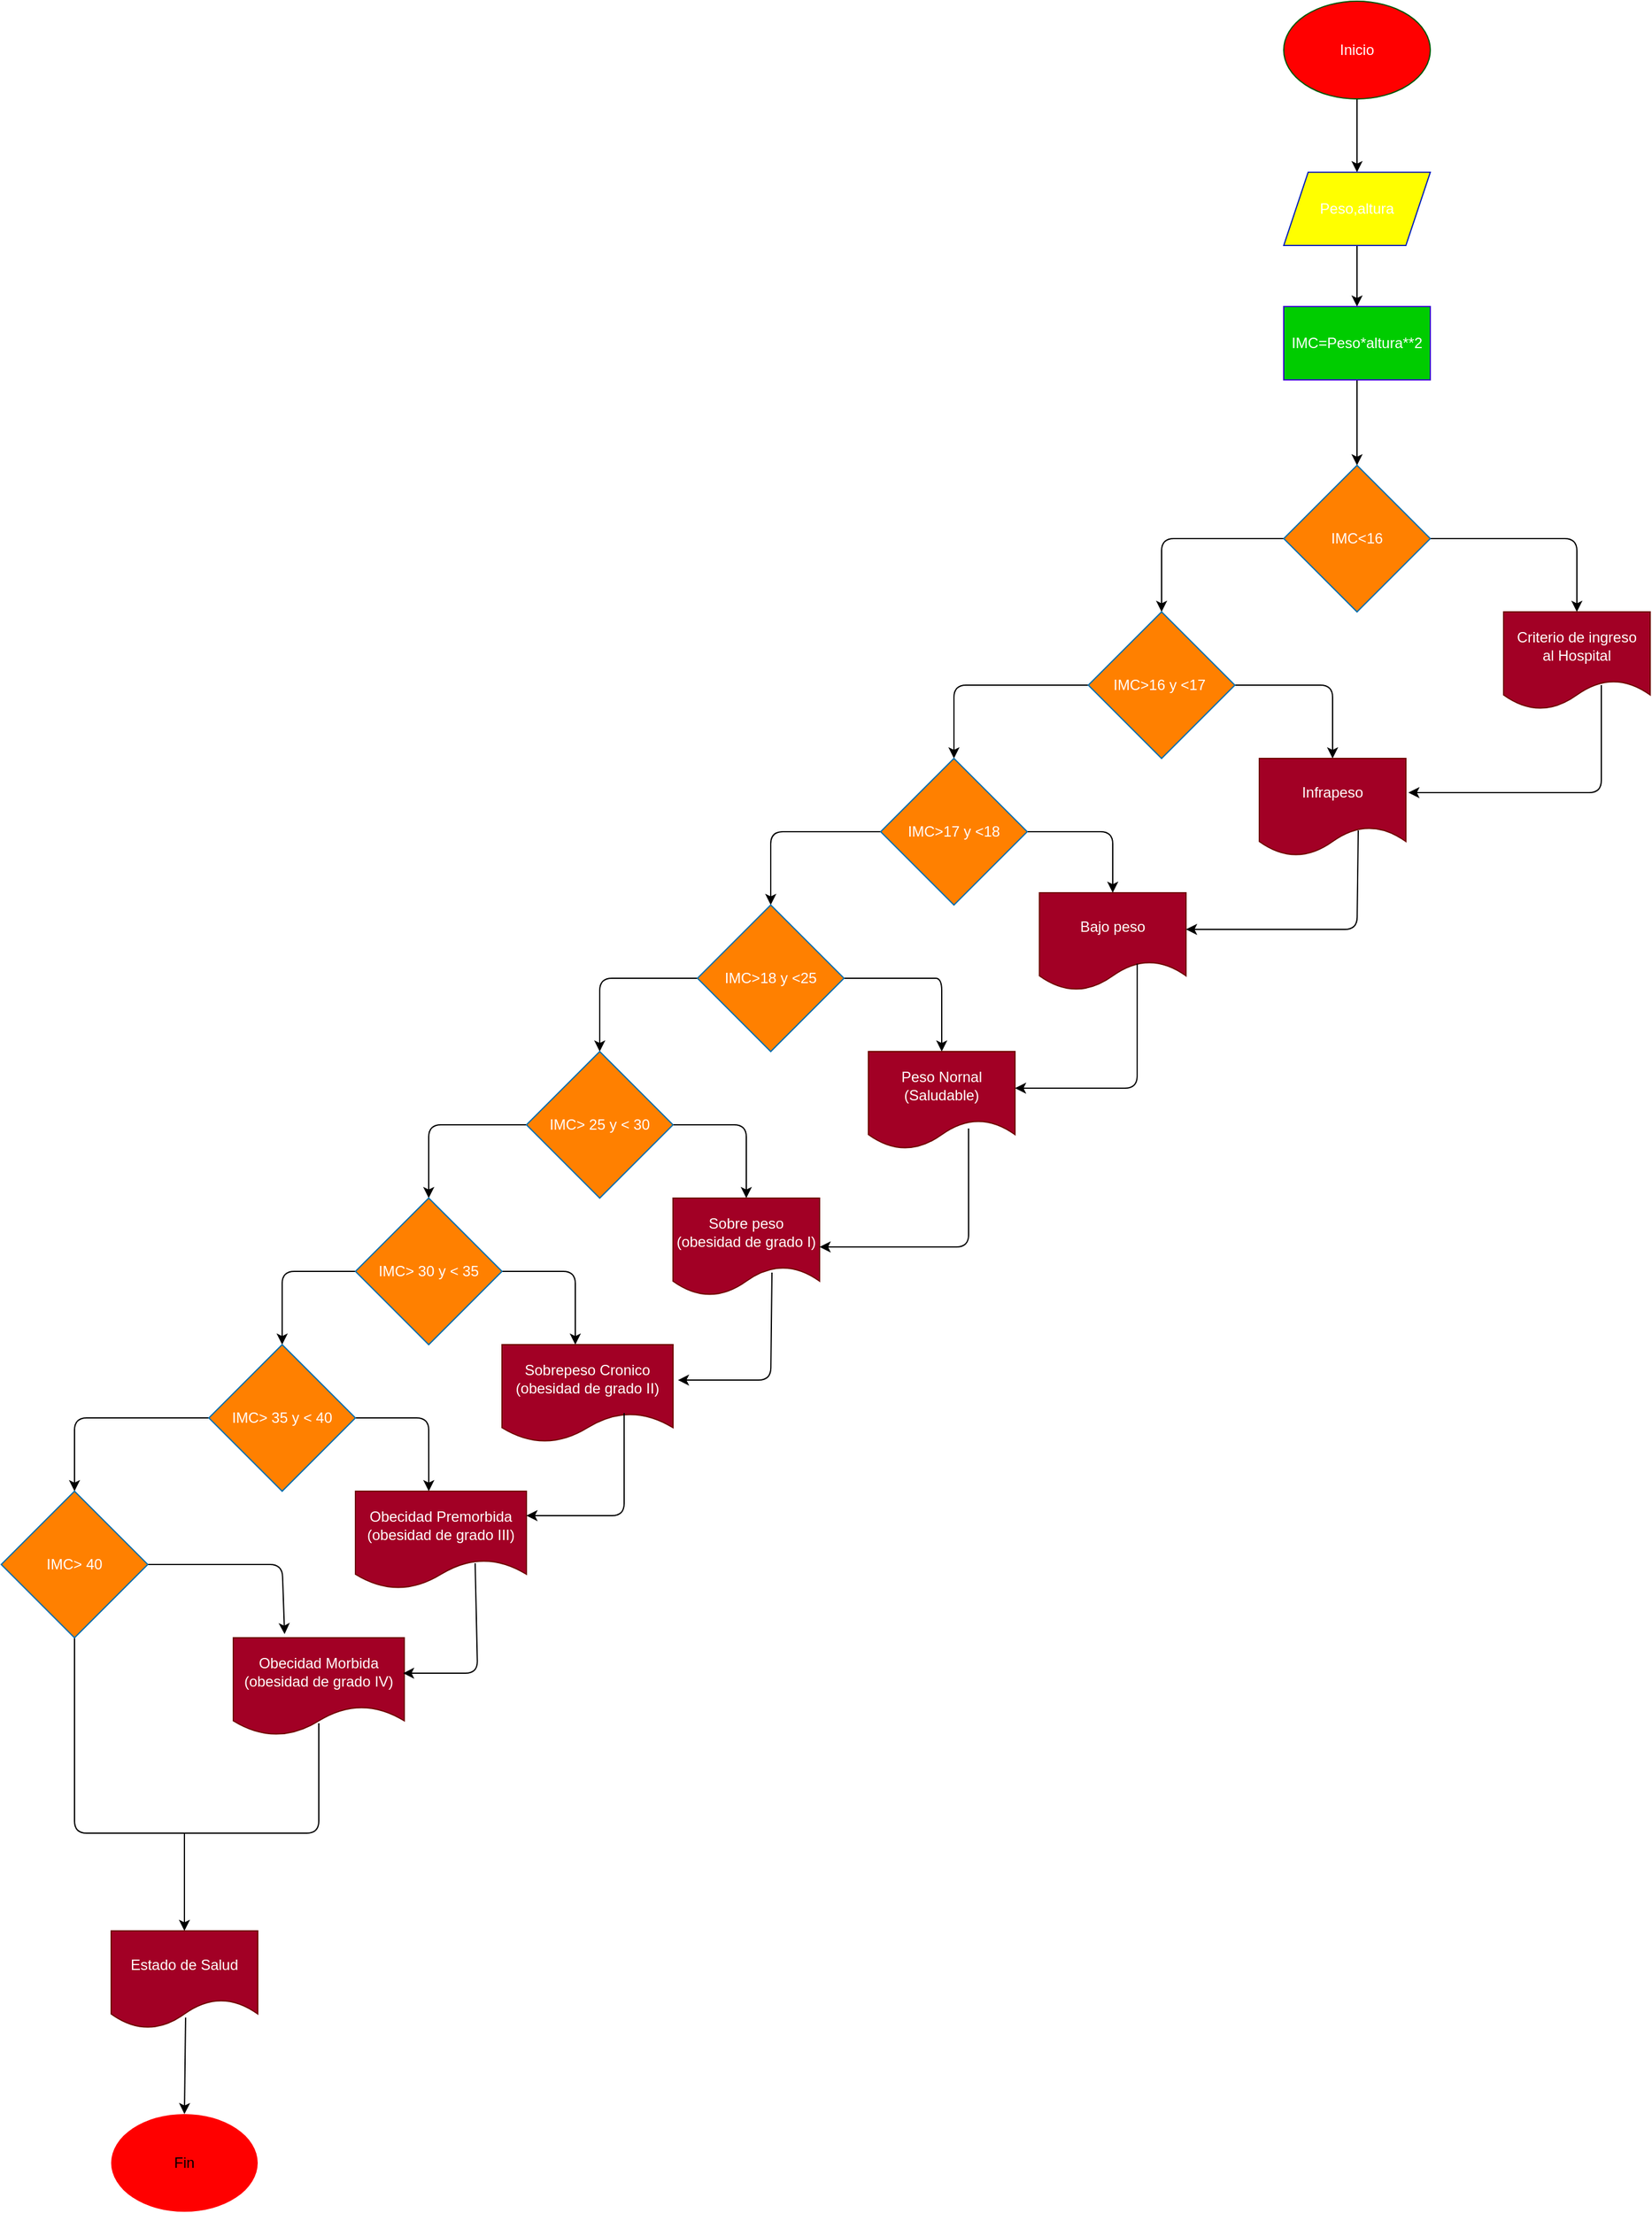 <mxfile>
    <diagram id="zgqwE2MXXdKPY1m1hXPM" name="Página-1">
        <mxGraphModel dx="1385" dy="369" grid="1" gridSize="10" guides="1" tooltips="1" connect="1" arrows="1" fold="1" page="1" pageScale="1" pageWidth="827" pageHeight="1169" math="0" shadow="0">
            <root>
                <mxCell id="0"/>
                <mxCell id="1" parent="0"/>
                <mxCell id="4" style="edgeStyle=none;html=1;exitX=0.5;exitY=1;exitDx=0;exitDy=0;" parent="1" source="2" target="3" edge="1">
                    <mxGeometry relative="1" as="geometry"/>
                </mxCell>
                <mxCell id="2" value="Inicio" style="ellipse;whiteSpace=wrap;html=1;fillColor=#FF0000;fontColor=#ffffff;strokeColor=#005700;" parent="1" vertex="1">
                    <mxGeometry x="260" y="100" width="120" height="80" as="geometry"/>
                </mxCell>
                <mxCell id="6" style="edgeStyle=none;html=1;exitX=0.5;exitY=1;exitDx=0;exitDy=0;entryX=0.5;entryY=0;entryDx=0;entryDy=0;" parent="1" source="3" target="5" edge="1">
                    <mxGeometry relative="1" as="geometry"/>
                </mxCell>
                <mxCell id="3" value="Peso,altura" style="shape=parallelogram;perimeter=parallelogramPerimeter;whiteSpace=wrap;html=1;fixedSize=1;fillColor=#FFFF00;fontColor=#ffffff;strokeColor=#001DBC;" parent="1" vertex="1">
                    <mxGeometry x="260" y="240" width="120" height="60" as="geometry"/>
                </mxCell>
                <mxCell id="7" style="edgeStyle=none;html=1;exitX=0.5;exitY=1;exitDx=0;exitDy=0;" parent="1" source="5" edge="1">
                    <mxGeometry relative="1" as="geometry">
                        <mxPoint x="320" y="480" as="targetPoint"/>
                    </mxGeometry>
                </mxCell>
                <mxCell id="5" value="IMC=Peso*altura**2" style="rounded=0;whiteSpace=wrap;html=1;fillColor=#00CC00;fontColor=#ffffff;strokeColor=#3700CC;" parent="1" vertex="1">
                    <mxGeometry x="260" y="350" width="120" height="60" as="geometry"/>
                </mxCell>
                <mxCell id="10" style="edgeStyle=none;html=1;exitX=1;exitY=0.5;exitDx=0;exitDy=0;entryX=0.5;entryY=0;entryDx=0;entryDy=0;" parent="1" source="8" target="9" edge="1">
                    <mxGeometry relative="1" as="geometry">
                        <Array as="points">
                            <mxPoint x="500" y="540"/>
                        </Array>
                    </mxGeometry>
                </mxCell>
                <mxCell id="11" style="edgeStyle=none;html=1;exitX=0;exitY=0.5;exitDx=0;exitDy=0;" parent="1" source="8" edge="1">
                    <mxGeometry relative="1" as="geometry">
                        <mxPoint x="160" y="600" as="targetPoint"/>
                        <Array as="points">
                            <mxPoint x="160" y="540"/>
                        </Array>
                    </mxGeometry>
                </mxCell>
                <mxCell id="8" value="IMC&amp;lt;16" style="rhombus;whiteSpace=wrap;html=1;fillColor=#FF8000;fontColor=#ffffff;strokeColor=#006EAF;" parent="1" vertex="1">
                    <mxGeometry x="260" y="480" width="120" height="120" as="geometry"/>
                </mxCell>
                <mxCell id="9" value="Criterio de ingreso&lt;br&gt;al Hospital" style="shape=document;whiteSpace=wrap;html=1;boundedLbl=1;fillColor=#a20025;fontColor=#ffffff;strokeColor=#6F0000;" parent="1" vertex="1">
                    <mxGeometry x="440" y="600" width="120" height="80" as="geometry"/>
                </mxCell>
                <mxCell id="14" style="edgeStyle=none;html=1;exitX=1;exitY=0.5;exitDx=0;exitDy=0;" parent="1" source="13" edge="1">
                    <mxGeometry relative="1" as="geometry">
                        <mxPoint x="300" y="720" as="targetPoint"/>
                        <Array as="points">
                            <mxPoint x="300" y="660"/>
                        </Array>
                    </mxGeometry>
                </mxCell>
                <mxCell id="16" style="edgeStyle=none;html=1;exitX=0;exitY=0.5;exitDx=0;exitDy=0;entryX=0.5;entryY=0;entryDx=0;entryDy=0;" parent="1" source="13" target="17" edge="1">
                    <mxGeometry relative="1" as="geometry">
                        <mxPoint x="20" y="720" as="targetPoint"/>
                        <Array as="points">
                            <mxPoint x="-10" y="660"/>
                        </Array>
                    </mxGeometry>
                </mxCell>
                <mxCell id="13" value="IMC&amp;gt;16 y &amp;lt;17&amp;nbsp;" style="rhombus;whiteSpace=wrap;html=1;fillColor=#FF8000;fontColor=#ffffff;strokeColor=#006EAF;" parent="1" vertex="1">
                    <mxGeometry x="100" y="600" width="120" height="120" as="geometry"/>
                </mxCell>
                <mxCell id="15" value="Infrapeso" style="shape=document;whiteSpace=wrap;html=1;boundedLbl=1;fillColor=#a20025;fontColor=#ffffff;strokeColor=#6F0000;" parent="1" vertex="1">
                    <mxGeometry x="240" y="720" width="120" height="80" as="geometry"/>
                </mxCell>
                <mxCell id="19" style="edgeStyle=none;html=1;exitX=1;exitY=0.5;exitDx=0;exitDy=0;entryX=0.5;entryY=0;entryDx=0;entryDy=0;" parent="1" source="17" target="18" edge="1">
                    <mxGeometry relative="1" as="geometry">
                        <mxPoint x="130" y="810" as="targetPoint"/>
                        <Array as="points">
                            <mxPoint x="120" y="780"/>
                        </Array>
                    </mxGeometry>
                </mxCell>
                <mxCell id="20" style="edgeStyle=none;html=1;exitX=0;exitY=0.5;exitDx=0;exitDy=0;" parent="1" source="17" edge="1">
                    <mxGeometry relative="1" as="geometry">
                        <mxPoint x="-160" y="840" as="targetPoint"/>
                        <Array as="points">
                            <mxPoint x="-160" y="780"/>
                        </Array>
                    </mxGeometry>
                </mxCell>
                <mxCell id="17" value="IMC&amp;gt;17 y &amp;lt;18" style="rhombus;whiteSpace=wrap;html=1;fillColor=#FF8000;fontColor=#ffffff;strokeColor=#006EAF;" parent="1" vertex="1">
                    <mxGeometry x="-70" y="720" width="120" height="120" as="geometry"/>
                </mxCell>
                <mxCell id="18" value="Bajo peso" style="shape=document;whiteSpace=wrap;html=1;boundedLbl=1;fillColor=#a20025;fontColor=#ffffff;strokeColor=#6F0000;" parent="1" vertex="1">
                    <mxGeometry x="60" y="830" width="120" height="80" as="geometry"/>
                </mxCell>
                <mxCell id="22" style="edgeStyle=none;html=1;exitX=1;exitY=0.5;exitDx=0;exitDy=0;entryX=0.5;entryY=0;entryDx=0;entryDy=0;" parent="1" source="21" target="23" edge="1">
                    <mxGeometry relative="1" as="geometry">
                        <mxPoint x="-40" y="960" as="targetPoint"/>
                        <Array as="points">
                            <mxPoint x="-40" y="900"/>
                            <mxPoint x="-20" y="900"/>
                        </Array>
                    </mxGeometry>
                </mxCell>
                <mxCell id="24" style="edgeStyle=none;html=1;exitX=0;exitY=0.5;exitDx=0;exitDy=0;" parent="1" source="21" edge="1">
                    <mxGeometry relative="1" as="geometry">
                        <mxPoint x="-300" y="960" as="targetPoint"/>
                        <Array as="points">
                            <mxPoint x="-300" y="900"/>
                        </Array>
                    </mxGeometry>
                </mxCell>
                <mxCell id="21" value="IMC&amp;gt;18 y &amp;lt;25" style="rhombus;whiteSpace=wrap;html=1;fillColor=#FF8000;fontColor=#ffffff;strokeColor=#006EAF;" parent="1" vertex="1">
                    <mxGeometry x="-220" y="840" width="120" height="120" as="geometry"/>
                </mxCell>
                <mxCell id="23" value="Peso Nornal&lt;br&gt;(Saludable)" style="shape=document;whiteSpace=wrap;html=1;boundedLbl=1;fillColor=#a20025;fontColor=#ffffff;strokeColor=#6F0000;" parent="1" vertex="1">
                    <mxGeometry x="-80" y="960" width="120" height="80" as="geometry"/>
                </mxCell>
                <mxCell id="26" style="edgeStyle=none;html=1;exitX=1;exitY=0.5;exitDx=0;exitDy=0;" parent="1" source="25" edge="1">
                    <mxGeometry relative="1" as="geometry">
                        <mxPoint x="-180" y="1080" as="targetPoint"/>
                        <Array as="points">
                            <mxPoint x="-180" y="1020"/>
                        </Array>
                    </mxGeometry>
                </mxCell>
                <mxCell id="28" style="edgeStyle=none;html=1;exitX=0;exitY=0.5;exitDx=0;exitDy=0;" parent="1" source="25" edge="1">
                    <mxGeometry relative="1" as="geometry">
                        <mxPoint x="-440" y="1080" as="targetPoint"/>
                        <Array as="points">
                            <mxPoint x="-440" y="1020"/>
                        </Array>
                    </mxGeometry>
                </mxCell>
                <mxCell id="25" value="IMC&amp;gt; 25 y &amp;lt; 30" style="rhombus;whiteSpace=wrap;html=1;fillColor=#FF8000;fontColor=#ffffff;strokeColor=#006EAF;" parent="1" vertex="1">
                    <mxGeometry x="-360" y="960" width="120" height="120" as="geometry"/>
                </mxCell>
                <mxCell id="27" value="Sobre peso&lt;br&gt;(obesidad de grado I)" style="shape=document;whiteSpace=wrap;html=1;boundedLbl=1;fillColor=#a20025;fontColor=#ffffff;strokeColor=#6F0000;" parent="1" vertex="1">
                    <mxGeometry x="-240" y="1080" width="120" height="80" as="geometry"/>
                </mxCell>
                <mxCell id="30" style="edgeStyle=none;html=1;exitX=1;exitY=0.5;exitDx=0;exitDy=0;" parent="1" source="29" edge="1">
                    <mxGeometry relative="1" as="geometry">
                        <mxPoint x="-320" y="1200" as="targetPoint"/>
                        <Array as="points">
                            <mxPoint x="-320" y="1140"/>
                        </Array>
                    </mxGeometry>
                </mxCell>
                <mxCell id="32" style="edgeStyle=none;html=1;exitX=0;exitY=0.5;exitDx=0;exitDy=0;" parent="1" source="29" edge="1">
                    <mxGeometry relative="1" as="geometry">
                        <mxPoint x="-560" y="1200" as="targetPoint"/>
                        <Array as="points">
                            <mxPoint x="-560" y="1140"/>
                        </Array>
                    </mxGeometry>
                </mxCell>
                <mxCell id="29" value="IMC&amp;gt; 30 y &amp;lt; 35" style="rhombus;whiteSpace=wrap;html=1;fillColor=#FF8000;fontColor=#ffffff;strokeColor=#006EAF;" parent="1" vertex="1">
                    <mxGeometry x="-500" y="1080" width="120" height="120" as="geometry"/>
                </mxCell>
                <mxCell id="31" value="Sobrepeso Cronico&lt;br&gt;(obesidad de grado II)" style="shape=document;whiteSpace=wrap;html=1;boundedLbl=1;fillColor=#a20025;fontColor=#ffffff;strokeColor=#6F0000;" parent="1" vertex="1">
                    <mxGeometry x="-380" y="1200" width="140" height="80" as="geometry"/>
                </mxCell>
                <mxCell id="35" style="edgeStyle=none;html=1;exitX=1;exitY=0.5;exitDx=0;exitDy=0;entryX=0.429;entryY=0;entryDx=0;entryDy=0;entryPerimeter=0;" parent="1" source="33" target="34" edge="1">
                    <mxGeometry relative="1" as="geometry">
                        <Array as="points">
                            <mxPoint x="-440" y="1260"/>
                        </Array>
                    </mxGeometry>
                </mxCell>
                <mxCell id="36" style="edgeStyle=none;html=1;exitX=0;exitY=0.5;exitDx=0;exitDy=0;" parent="1" source="33" target="37" edge="1">
                    <mxGeometry relative="1" as="geometry">
                        <mxPoint x="-680" y="1320" as="targetPoint"/>
                        <Array as="points">
                            <mxPoint x="-730" y="1260"/>
                        </Array>
                    </mxGeometry>
                </mxCell>
                <mxCell id="33" value="IMC&amp;gt; 35 y &amp;lt; 40" style="rhombus;whiteSpace=wrap;html=1;fillColor=#FF8000;fontColor=#ffffff;strokeColor=#006EAF;" parent="1" vertex="1">
                    <mxGeometry x="-620" y="1200" width="120" height="120" as="geometry"/>
                </mxCell>
                <mxCell id="34" value="Obecidad Premorbida&lt;br&gt;(obesidad de grado III)" style="shape=document;whiteSpace=wrap;html=1;boundedLbl=1;fillColor=#a20025;fontColor=#ffffff;strokeColor=#6F0000;" parent="1" vertex="1">
                    <mxGeometry x="-500" y="1320" width="140" height="80" as="geometry"/>
                </mxCell>
                <mxCell id="38" style="edgeStyle=none;html=1;exitX=1;exitY=0.5;exitDx=0;exitDy=0;entryX=0.3;entryY=-0.037;entryDx=0;entryDy=0;entryPerimeter=0;" parent="1" source="37" target="39" edge="1">
                    <mxGeometry relative="1" as="geometry">
                        <mxPoint x="-570" y="1440" as="targetPoint"/>
                        <Array as="points">
                            <mxPoint x="-560" y="1380"/>
                        </Array>
                    </mxGeometry>
                </mxCell>
                <mxCell id="40" style="edgeStyle=none;html=1;exitX=0.5;exitY=1;exitDx=0;exitDy=0;endArrow=none;endFill=0;" parent="1" source="37" edge="1">
                    <mxGeometry relative="1" as="geometry">
                        <mxPoint x="-650" y="1600" as="targetPoint"/>
                        <Array as="points">
                            <mxPoint x="-730" y="1600"/>
                        </Array>
                    </mxGeometry>
                </mxCell>
                <mxCell id="37" value="IMC&amp;gt; 40" style="rhombus;whiteSpace=wrap;html=1;fillColor=#FF8000;fontColor=#ffffff;strokeColor=#006EAF;" parent="1" vertex="1">
                    <mxGeometry x="-790" y="1320" width="120" height="120" as="geometry"/>
                </mxCell>
                <mxCell id="39" value="Obecidad Morbida&lt;br&gt;(obesidad de grado IV)" style="shape=document;whiteSpace=wrap;html=1;boundedLbl=1;fillColor=#a20025;fontColor=#ffffff;strokeColor=#6F0000;" parent="1" vertex="1">
                    <mxGeometry x="-600" y="1440" width="140" height="80" as="geometry"/>
                </mxCell>
                <mxCell id="41" value="" style="endArrow=none;html=1;endFill=0;" parent="1" edge="1">
                    <mxGeometry width="50" height="50" relative="1" as="geometry">
                        <mxPoint x="-530" y="1510" as="sourcePoint"/>
                        <mxPoint x="-650" y="1600" as="targetPoint"/>
                        <Array as="points">
                            <mxPoint x="-530" y="1600"/>
                        </Array>
                    </mxGeometry>
                </mxCell>
                <mxCell id="42" value="" style="endArrow=classic;html=1;" parent="1" edge="1">
                    <mxGeometry width="50" height="50" relative="1" as="geometry">
                        <mxPoint x="-640" y="1600" as="sourcePoint"/>
                        <mxPoint x="-640" y="1680" as="targetPoint"/>
                    </mxGeometry>
                </mxCell>
                <mxCell id="43" value="Estado de Salud" style="shape=document;whiteSpace=wrap;html=1;boundedLbl=1;fillColor=#a20025;fontColor=#ffffff;strokeColor=#6F0000;" parent="1" vertex="1">
                    <mxGeometry x="-700" y="1680" width="120" height="80" as="geometry"/>
                </mxCell>
                <mxCell id="44" value="&lt;font color=&quot;#000000&quot;&gt;Fin&lt;/font&gt;" style="ellipse;whiteSpace=wrap;html=1;fillColor=#FF0000;fontColor=#ffffff;strokeColor=none;" parent="1" vertex="1">
                    <mxGeometry x="-700" y="1830" width="120" height="80" as="geometry"/>
                </mxCell>
                <mxCell id="45" value="" style="endArrow=classic;html=1;entryX=0.5;entryY=0;entryDx=0;entryDy=0;exitX=0.508;exitY=0.888;exitDx=0;exitDy=0;exitPerimeter=0;" parent="1" source="43" target="44" edge="1">
                    <mxGeometry width="50" height="50" relative="1" as="geometry">
                        <mxPoint x="-690" y="1820" as="sourcePoint"/>
                        <mxPoint x="-640" y="1770" as="targetPoint"/>
                    </mxGeometry>
                </mxCell>
                <mxCell id="46" value="" style="endArrow=classic;html=1;entryX=0.993;entryY=0.363;entryDx=0;entryDy=0;entryPerimeter=0;exitX=0.7;exitY=0.738;exitDx=0;exitDy=0;exitPerimeter=0;" parent="1" source="34" target="39" edge="1">
                    <mxGeometry width="50" height="50" relative="1" as="geometry">
                        <mxPoint x="-360" y="1500" as="sourcePoint"/>
                        <mxPoint x="-310" y="1450" as="targetPoint"/>
                        <Array as="points">
                            <mxPoint x="-400" y="1469"/>
                        </Array>
                    </mxGeometry>
                </mxCell>
                <mxCell id="47" value="" style="endArrow=classic;html=1;entryX=1;entryY=0.25;entryDx=0;entryDy=0;exitX=0.714;exitY=0.7;exitDx=0;exitDy=0;exitPerimeter=0;" parent="1" source="31" target="34" edge="1">
                    <mxGeometry width="50" height="50" relative="1" as="geometry">
                        <mxPoint x="-300" y="1360" as="sourcePoint"/>
                        <mxPoint x="-250" y="1310" as="targetPoint"/>
                        <Array as="points">
                            <mxPoint x="-280" y="1340"/>
                        </Array>
                    </mxGeometry>
                </mxCell>
                <mxCell id="48" value="" style="endArrow=classic;html=1;entryX=1.029;entryY=0.363;entryDx=0;entryDy=0;entryPerimeter=0;exitX=0.675;exitY=0.763;exitDx=0;exitDy=0;exitPerimeter=0;" parent="1" source="27" target="31" edge="1">
                    <mxGeometry width="50" height="50" relative="1" as="geometry">
                        <mxPoint x="-170" y="1150" as="sourcePoint"/>
                        <mxPoint x="-70" y="1030" as="targetPoint"/>
                        <Array as="points">
                            <mxPoint x="-160" y="1229"/>
                        </Array>
                    </mxGeometry>
                </mxCell>
                <mxCell id="49" value="" style="endArrow=classic;html=1;entryX=1;entryY=0.5;entryDx=0;entryDy=0;exitX=0.683;exitY=0.788;exitDx=0;exitDy=0;exitPerimeter=0;" parent="1" source="23" target="27" edge="1">
                    <mxGeometry width="50" height="50" relative="1" as="geometry">
                        <mxPoint x="-60" y="1110" as="sourcePoint"/>
                        <mxPoint x="-10" y="1060" as="targetPoint"/>
                        <Array as="points">
                            <mxPoint x="2" y="1120"/>
                        </Array>
                    </mxGeometry>
                </mxCell>
                <mxCell id="50" value="" style="endArrow=classic;html=1;entryX=1;entryY=0.375;entryDx=0;entryDy=0;entryPerimeter=0;exitX=0.667;exitY=0.725;exitDx=0;exitDy=0;exitPerimeter=0;" parent="1" source="18" target="23" edge="1">
                    <mxGeometry width="50" height="50" relative="1" as="geometry">
                        <mxPoint x="120" y="1020" as="sourcePoint"/>
                        <mxPoint x="170" y="970" as="targetPoint"/>
                        <Array as="points">
                            <mxPoint x="140" y="990"/>
                        </Array>
                    </mxGeometry>
                </mxCell>
                <mxCell id="51" value="" style="endArrow=classic;html=1;entryX=1;entryY=0.375;entryDx=0;entryDy=0;entryPerimeter=0;exitX=0.675;exitY=0.738;exitDx=0;exitDy=0;exitPerimeter=0;" parent="1" source="15" target="18" edge="1">
                    <mxGeometry width="50" height="50" relative="1" as="geometry">
                        <mxPoint x="240" y="870" as="sourcePoint"/>
                        <mxPoint x="290" y="820" as="targetPoint"/>
                        <Array as="points">
                            <mxPoint x="320" y="860"/>
                        </Array>
                    </mxGeometry>
                </mxCell>
                <mxCell id="53" value="" style="endArrow=classic;html=1;entryX=1.017;entryY=0.35;entryDx=0;entryDy=0;entryPerimeter=0;" parent="1" target="15" edge="1">
                    <mxGeometry width="50" height="50" relative="1" as="geometry">
                        <mxPoint x="520" y="660" as="sourcePoint"/>
                        <mxPoint x="460" y="770" as="targetPoint"/>
                        <Array as="points">
                            <mxPoint x="520" y="748"/>
                        </Array>
                    </mxGeometry>
                </mxCell>
            </root>
        </mxGraphModel>
    </diagram>
</mxfile>
